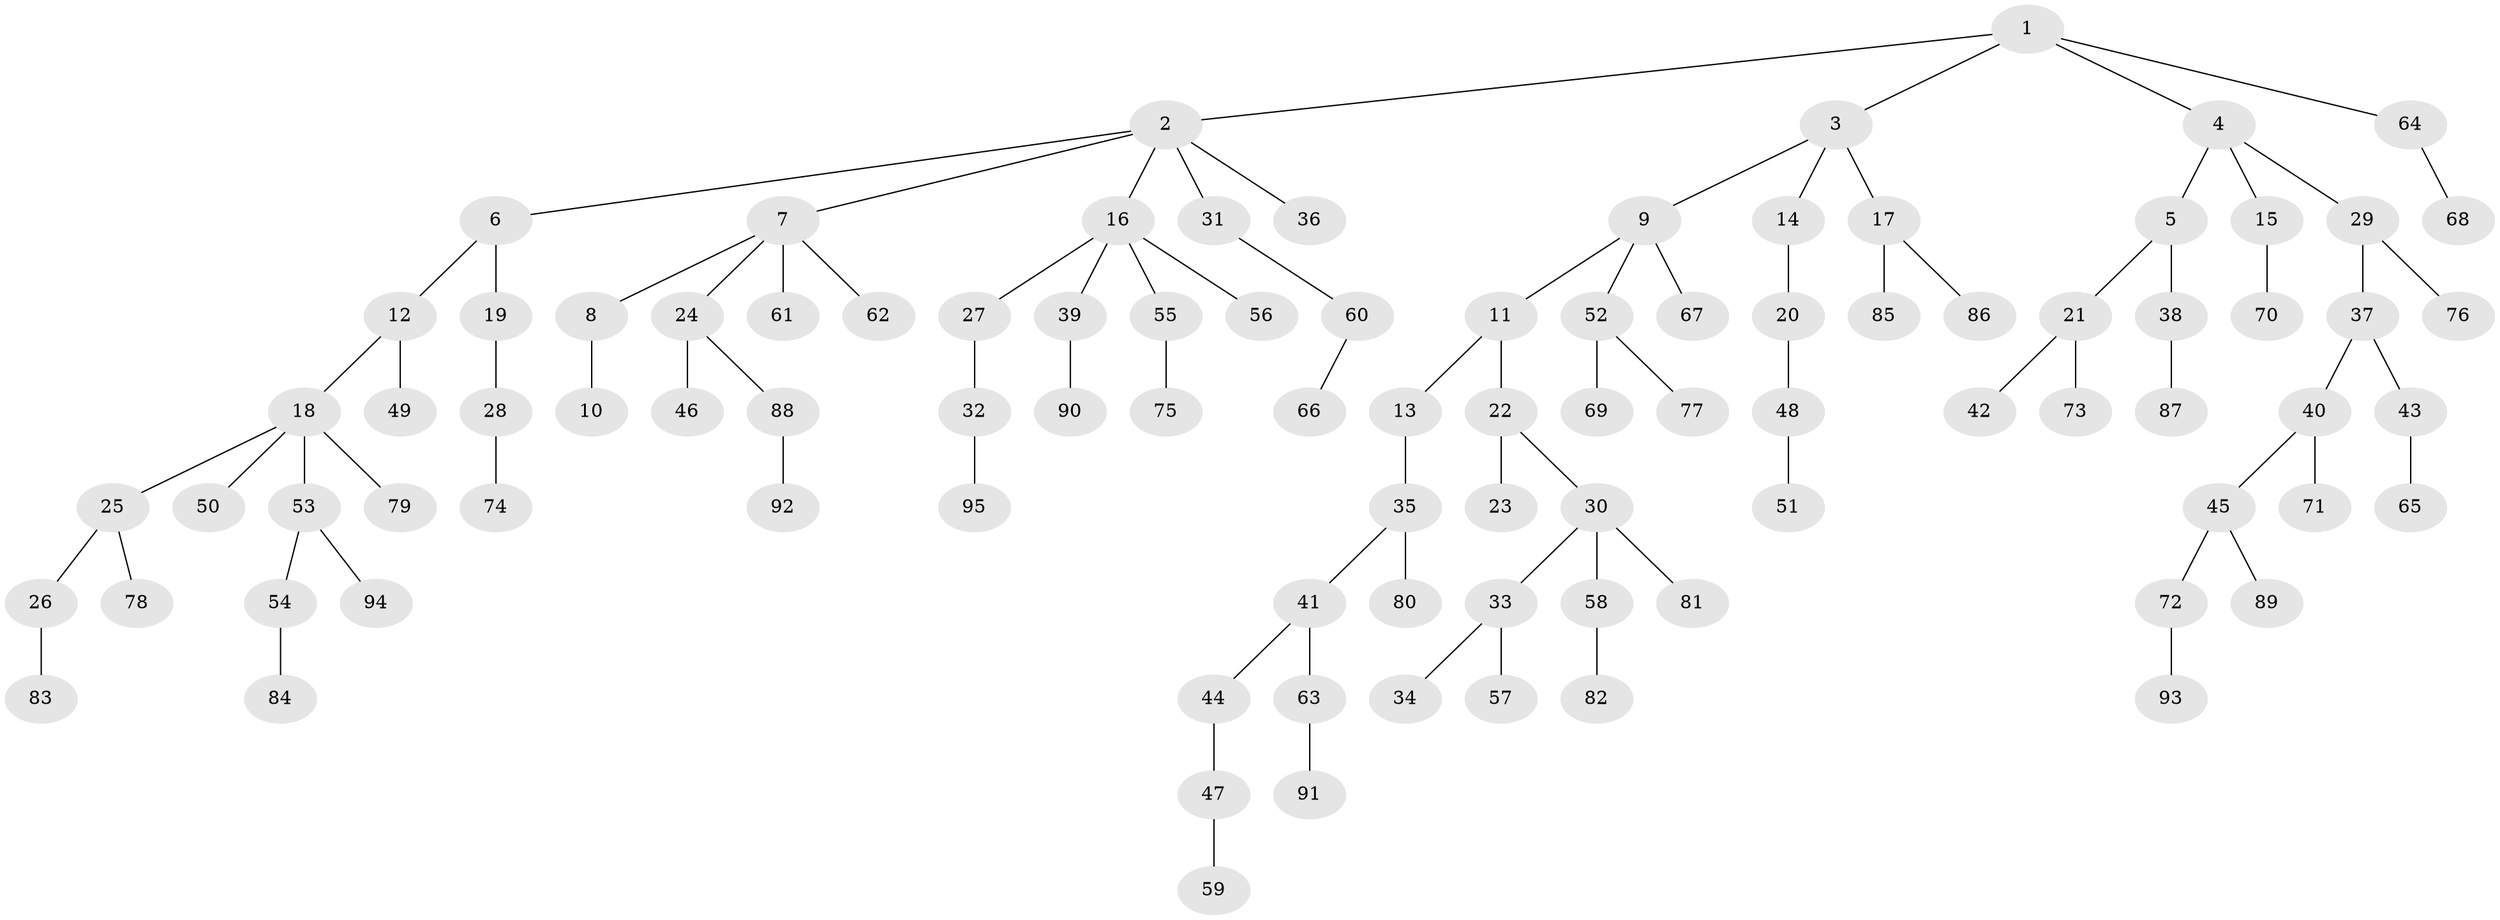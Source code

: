 // coarse degree distribution, {6: 0.03333333333333333, 5: 0.03333333333333333, 4: 0.05, 1: 0.5, 3: 0.13333333333333333, 2: 0.25}
// Generated by graph-tools (version 1.1) at 2025/42/03/06/25 10:42:03]
// undirected, 95 vertices, 94 edges
graph export_dot {
graph [start="1"]
  node [color=gray90,style=filled];
  1;
  2;
  3;
  4;
  5;
  6;
  7;
  8;
  9;
  10;
  11;
  12;
  13;
  14;
  15;
  16;
  17;
  18;
  19;
  20;
  21;
  22;
  23;
  24;
  25;
  26;
  27;
  28;
  29;
  30;
  31;
  32;
  33;
  34;
  35;
  36;
  37;
  38;
  39;
  40;
  41;
  42;
  43;
  44;
  45;
  46;
  47;
  48;
  49;
  50;
  51;
  52;
  53;
  54;
  55;
  56;
  57;
  58;
  59;
  60;
  61;
  62;
  63;
  64;
  65;
  66;
  67;
  68;
  69;
  70;
  71;
  72;
  73;
  74;
  75;
  76;
  77;
  78;
  79;
  80;
  81;
  82;
  83;
  84;
  85;
  86;
  87;
  88;
  89;
  90;
  91;
  92;
  93;
  94;
  95;
  1 -- 2;
  1 -- 3;
  1 -- 4;
  1 -- 64;
  2 -- 6;
  2 -- 7;
  2 -- 16;
  2 -- 31;
  2 -- 36;
  3 -- 9;
  3 -- 14;
  3 -- 17;
  4 -- 5;
  4 -- 15;
  4 -- 29;
  5 -- 21;
  5 -- 38;
  6 -- 12;
  6 -- 19;
  7 -- 8;
  7 -- 24;
  7 -- 61;
  7 -- 62;
  8 -- 10;
  9 -- 11;
  9 -- 52;
  9 -- 67;
  11 -- 13;
  11 -- 22;
  12 -- 18;
  12 -- 49;
  13 -- 35;
  14 -- 20;
  15 -- 70;
  16 -- 27;
  16 -- 39;
  16 -- 55;
  16 -- 56;
  17 -- 85;
  17 -- 86;
  18 -- 25;
  18 -- 50;
  18 -- 53;
  18 -- 79;
  19 -- 28;
  20 -- 48;
  21 -- 42;
  21 -- 73;
  22 -- 23;
  22 -- 30;
  24 -- 46;
  24 -- 88;
  25 -- 26;
  25 -- 78;
  26 -- 83;
  27 -- 32;
  28 -- 74;
  29 -- 37;
  29 -- 76;
  30 -- 33;
  30 -- 58;
  30 -- 81;
  31 -- 60;
  32 -- 95;
  33 -- 34;
  33 -- 57;
  35 -- 41;
  35 -- 80;
  37 -- 40;
  37 -- 43;
  38 -- 87;
  39 -- 90;
  40 -- 45;
  40 -- 71;
  41 -- 44;
  41 -- 63;
  43 -- 65;
  44 -- 47;
  45 -- 72;
  45 -- 89;
  47 -- 59;
  48 -- 51;
  52 -- 69;
  52 -- 77;
  53 -- 54;
  53 -- 94;
  54 -- 84;
  55 -- 75;
  58 -- 82;
  60 -- 66;
  63 -- 91;
  64 -- 68;
  72 -- 93;
  88 -- 92;
}
